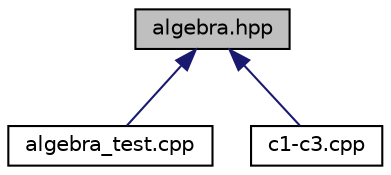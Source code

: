 digraph "algebra.hpp"
{
 // LATEX_PDF_SIZE
  edge [fontname="Helvetica",fontsize="10",labelfontname="Helvetica",labelfontsize="10"];
  node [fontname="Helvetica",fontsize="10",shape=record];
  Node1 [label="algebra.hpp",height=0.2,width=0.4,color="black", fillcolor="grey75", style="filled", fontcolor="black",tooltip=" "];
  Node1 -> Node2 [dir="back",color="midnightblue",fontsize="10",style="solid",fontname="Helvetica"];
  Node2 [label="algebra_test.cpp",height=0.2,width=0.4,color="black", fillcolor="white", style="filled",URL="$algebra__test_8cpp.html",tooltip=" "];
  Node1 -> Node3 [dir="back",color="midnightblue",fontsize="10",style="solid",fontname="Helvetica"];
  Node3 [label="c1-c3.cpp",height=0.2,width=0.4,color="black", fillcolor="white", style="filled",URL="$c1-c3_8cpp.html",tooltip=" "];
}
